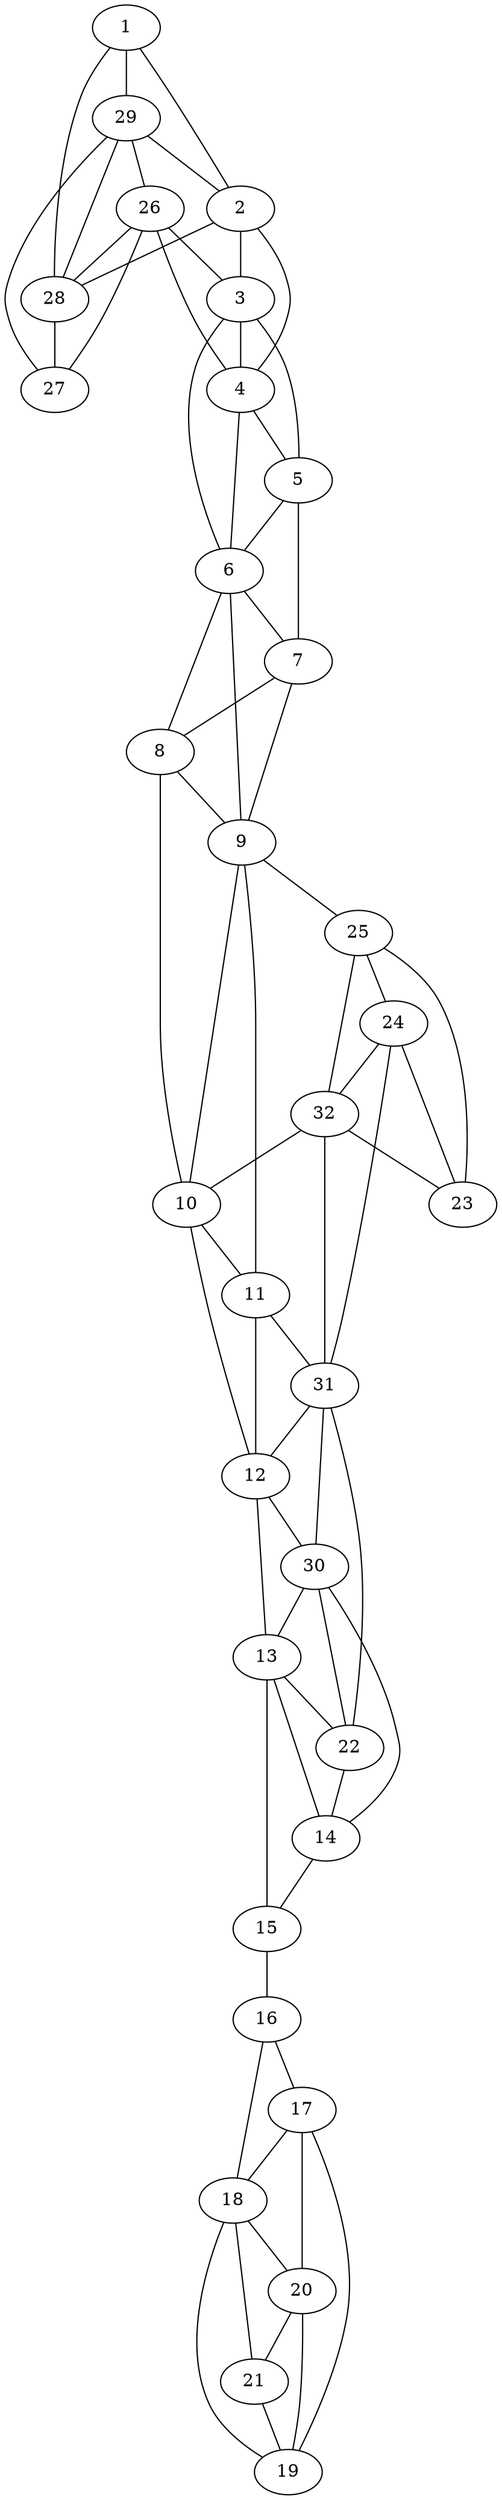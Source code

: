 graph pdb1m85 {
	1	 [aaLength=12,
		sequence=DVWFLEKLAHFD,
		type=0];
	2	 [aaLength=5,
		sequence=AKIFS,
		type=0];
	1 -- 2	 [distance0="47.43963",
		frequency=1,
		type0=1];
	28	 [aaLength=9,
		sequence=KTEMFARFS,
		type=1];
	1 -- 28	 [distance0="82.00191",
		frequency=1,
		type0=3];
	29	 [aaLength=10,
		sequence=GSGAFGTFTV,
		type=1];
	1 -- 29	 [distance0="67.79611",
		frequency=1,
		type0=2];
	3	 [aaLength=3,
		sequence=DPL,
		type=0];
	2 -- 3	 [distance0="67.0861",
		frequency=1,
		type0=2];
	4	 [aaLength=10,
		sequence=KFPDLNHIVK,
		type=0];
	2 -- 4	 [distance0="71.74699",
		frequency=1,
		type0=3];
	2 -- 28	 [distance0="4.0",
		frequency=1,
		type0=4];
	5	 [aaLength=11,
		sequence=NMAYKWDFFSH,
		type=0];
	3 -- 5	 [distance0="27.83834",
		frequency=1,
		type0=2];
	3 -- 4	 [distance0="8.210814",
		distance1="0.0",
		frequency=2,
		type0=1,
		type1=5];
	6	 [aaLength=3,
		sequence=LPE,
		type=0];
	3 -- 6	 [distance0="35.18806",
		frequency=1,
		type0=3];
	4 -- 5	 [distance0="20.91428",
		distance1="8.0",
		frequency=2,
		type0=2,
		type1=4];
	4 -- 6	 [distance0="29.84023",
		frequency=1,
		type0=3];
	5 -- 6	 [distance0="11.75519",
		distance1="0.0",
		frequency=2,
		type0=1,
		type1=5];
	7	 [aaLength=10,
		sequence=SLHQLTIDMS,
		type=0];
	5 -- 7	 [distance0="17.03968",
		frequency=1,
		type0=2];
	6 -- 7	 [distance0="8.025931",
		distance1="0.0",
		frequency=2,
		type0=1,
		type1=5];
	8	 [aaLength=4,
		sequence=DRGL,
		type=0];
	6 -- 8	 [distance0="22.25146",
		frequency=1,
		type0=3];
	7 -- 8	 [distance0="14.62317",
		distance1="0.0",
		frequency=2,
		type0=2,
		type1=5];
	9	 [aaLength=5,
		sequence=SYRFV,
		type=0];
	8 -- 9	 [distance0="12.71573",
		distance1="2.0",
		frequency=2,
		type0=1,
		type1=4];
	9 -- 6	 [distance0="32.57939",
		frequency=1,
		type0=3];
	9 -- 7	 [distance0="25.5799",
		frequency=1,
		type0=2];
	25	 [aaLength=2,
		sequence=GF,
		type=1];
	9 -- 25	 [distance0="1.0",
		frequency=1,
		type0=4];
	10	 [aaLength=12,
		sequence=MDDEAEALVGKD,
		type=0];
	11	 [aaLength=13,
		sequence=ESSQRDLFEAIER,
		type=0];
	10 -- 11	 [distance0="23.65124",
		distance1="1.0",
		frequency=2,
		type0=1,
		type1=4];
	10 -- 8	 [distance0="44.52964",
		frequency=1,
		type0=3];
	10 -- 9	 [distance0="42.01072",
		frequency=1,
		type0=2];
	11 -- 9	 [distance0="51.05168",
		frequency=1,
		type0=3];
	31	 [aaLength=10,
		sequence=RWKLQIQIMP,
		type=1];
	11 -- 31	 [distance0="4.0",
		frequency=1,
		type0=4];
	12	 [aaLength=5,
		sequence=KEAST,
		type=0];
	12 -- 10	 [distance0="48.0076",
		frequency=1,
		type0=3];
	12 -- 11	 [distance0="32.42713",
		frequency=1,
		type0=1];
	13	 [aaLength=6,
		sequence=NYFSDV,
		type=0];
	12 -- 13	 [distance0="37.32966",
		frequency=1,
		type0=2];
	30	 [aaLength=10,
		sequence=MDVGYFELNR,
		type=1];
	12 -- 30	 [distance0="19.0",
		frequency=1,
		type0=4];
	14	 [aaLength=20,
		sequence=DKMLQGRLFSYGDAHRYRLG,
		type=0];
	13 -- 14	 [distance0="27.35782",
		frequency=1,
		type0=1];
	15	 [aaLength=5,
		sequence=NHHQI,
		type=0];
	13 -- 15	 [distance0="46.56955",
		frequency=1,
		type0=3];
	22	 [aaLength=2,
		sequence=IS,
		type=1];
	13 -- 22	 [distance0="13.0",
		frequency=1,
		type0=4];
	14 -- 15	 [distance0="25.69929",
		distance1="1.0",
		frequency=2,
		type0=1,
		type1=4];
	16	 [aaLength=5,
		sequence=QPDFK,
		type=0];
	15 -- 16	 [distance0="46.19255",
		distance1="40.0",
		frequency=2,
		type0=2,
		type1=4];
	17	 [aaLength=5,
		sequence=NHRED,
		type=0];
	16 -- 17	 [distance0="44.02016",
		distance1="13.0",
		frequency=2,
		type0=1,
		type1=4];
	18	 [aaLength=11,
		sequence=FSQPRALYELL,
		type=0];
	16 -- 18	 [distance0="51.73628",
		frequency=1,
		type0=3];
	20	 [aaLength=16,
		sequence=SKETQQRQIDLFTKVH,
		type=0];
	17 -- 20	 [distance0="40.71098",
		frequency=1,
		type0=3];
	17 -- 18	 [distance0="22.25214",
		distance1="3.0",
		frequency=2,
		type0=1,
		type1=4];
	19	 [aaLength=17,
		sequence=SDDEHQRMFARIAGELS,
		type=0];
	17 -- 19	 [distance0="30.11246",
		frequency=1,
		type0=2];
	18 -- 20	 [distance0="34.28315",
		frequency=1,
		type0=3];
	18 -- 19	 [distance0="15.3289",
		distance1="0.0",
		frequency=2,
		type0=1,
		type1=5];
	19 -- 20	 [distance0="22.4318",
		distance1="2.0",
		frequency=2,
		type0=2,
		type1=4];
	21	 [aaLength=16,
		sequence=HPEYGAGVEKAIKVLE,
		type=0];
	20 -- 21	 [distance0="17.58658",
		distance1="0.0",
		frequency=2,
		type0=1,
		type1=5];
	21 -- 18	 [distance0="47.13115",
		frequency=1,
		type0=3];
	21 -- 19	 [distance0="34.26186",
		frequency=1,
		type0=2];
	22 -- 14	 [distance0="56.99241",
		distance1="3.0",
		frequency=2,
		type0=2,
		type1=4];
	22 -- 30	 [distance0="32.0",
		frequency=1,
		type0=1];
	22 -- 31	 [distance0="67.0",
		frequency=1,
		type0=3];
	23	 [aaLength=4,
		sequence=YSFI,
		type=1];
	24	 [aaLength=10,
		sequence=RFWVKFHFRC,
		type=1];
	23 -- 24	 [distance0="9.0",
		distance1="5.0",
		frequency=2,
		type0=2,
		type1=4];
	23 -- 25	 [distance0="6.0",
		frequency=1,
		type0=1];
	32	 [aaLength=10,
		sequence=RFWVKFHFRC,
		type=1];
	24 -- 32	 [distance0="0.0",
		distance1="0.0",
		frequency=2,
		type0=1,
		type1=5];
	25 -- 24	 [distance0="15.0",
		frequency=1,
		type0=2];
	25 -- 32	 [distance0="15.0",
		frequency=1,
		type0=3];
	26	 [aaLength=8,
		sequence=GNWDMVGN,
		type=1];
	26 -- 3	 [distance0="8.0",
		frequency=1,
		type0=4];
	26 -- 4	 [distance0="54.60497",
		frequency=1,
		type0=3];
	27	 [aaLength=8,
		sequence=GFALKFYT,
		type=1];
	26 -- 27	 [distance0="10.0",
		frequency=1,
		type0=1];
	26 -- 28	 [distance0="35.0",
		frequency=1,
		type0=2];
	28 -- 27	 [distance0="25.0",
		distance1="16.0",
		frequency=2,
		type0=1,
		type1=4];
	29 -- 2	 [distance0="9.0",
		frequency=1,
		type0=4];
	29 -- 26	 [distance0="63.0",
		frequency=1,
		type0=3];
	29 -- 27	 [distance0="53.0",
		frequency=1,
		type0=2];
	29 -- 28	 [distance0="28.0",
		frequency=1,
		type0=1];
	30 -- 13	 [distance0="3.0",
		frequency=1,
		type0=4];
	30 -- 14	 [distance0="67.76529",
		frequency=1,
		type0=3];
	31 -- 12	 [distance0="1.0",
		frequency=1,
		type0=4];
	31 -- 24	 [distance0="47.0",
		frequency=1,
		type0=2];
	31 -- 30	 [distance0="35.0",
		frequency=1,
		type0=1];
	31 -- 32	 [distance0="47.0",
		frequency=1,
		type0=3];
	32 -- 10	 [distance0="7.0",
		frequency=1,
		type0=4];
	32 -- 23	 [distance0="9.0",
		frequency=1,
		type0=2];
}
